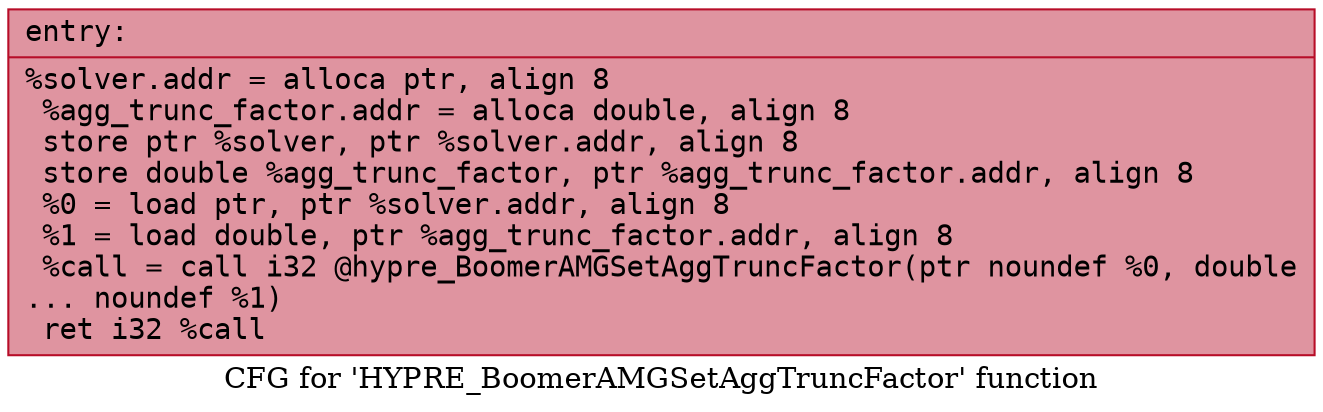 digraph "CFG for 'HYPRE_BoomerAMGSetAggTruncFactor' function" {
	label="CFG for 'HYPRE_BoomerAMGSetAggTruncFactor' function";

	Node0x55f5a9a8a2c0 [shape=record,color="#b70d28ff", style=filled, fillcolor="#b70d2870" fontname="Courier",label="{entry:\l|  %solver.addr = alloca ptr, align 8\l  %agg_trunc_factor.addr = alloca double, align 8\l  store ptr %solver, ptr %solver.addr, align 8\l  store double %agg_trunc_factor, ptr %agg_trunc_factor.addr, align 8\l  %0 = load ptr, ptr %solver.addr, align 8\l  %1 = load double, ptr %agg_trunc_factor.addr, align 8\l  %call = call i32 @hypre_BoomerAMGSetAggTruncFactor(ptr noundef %0, double\l... noundef %1)\l  ret i32 %call\l}"];
}
